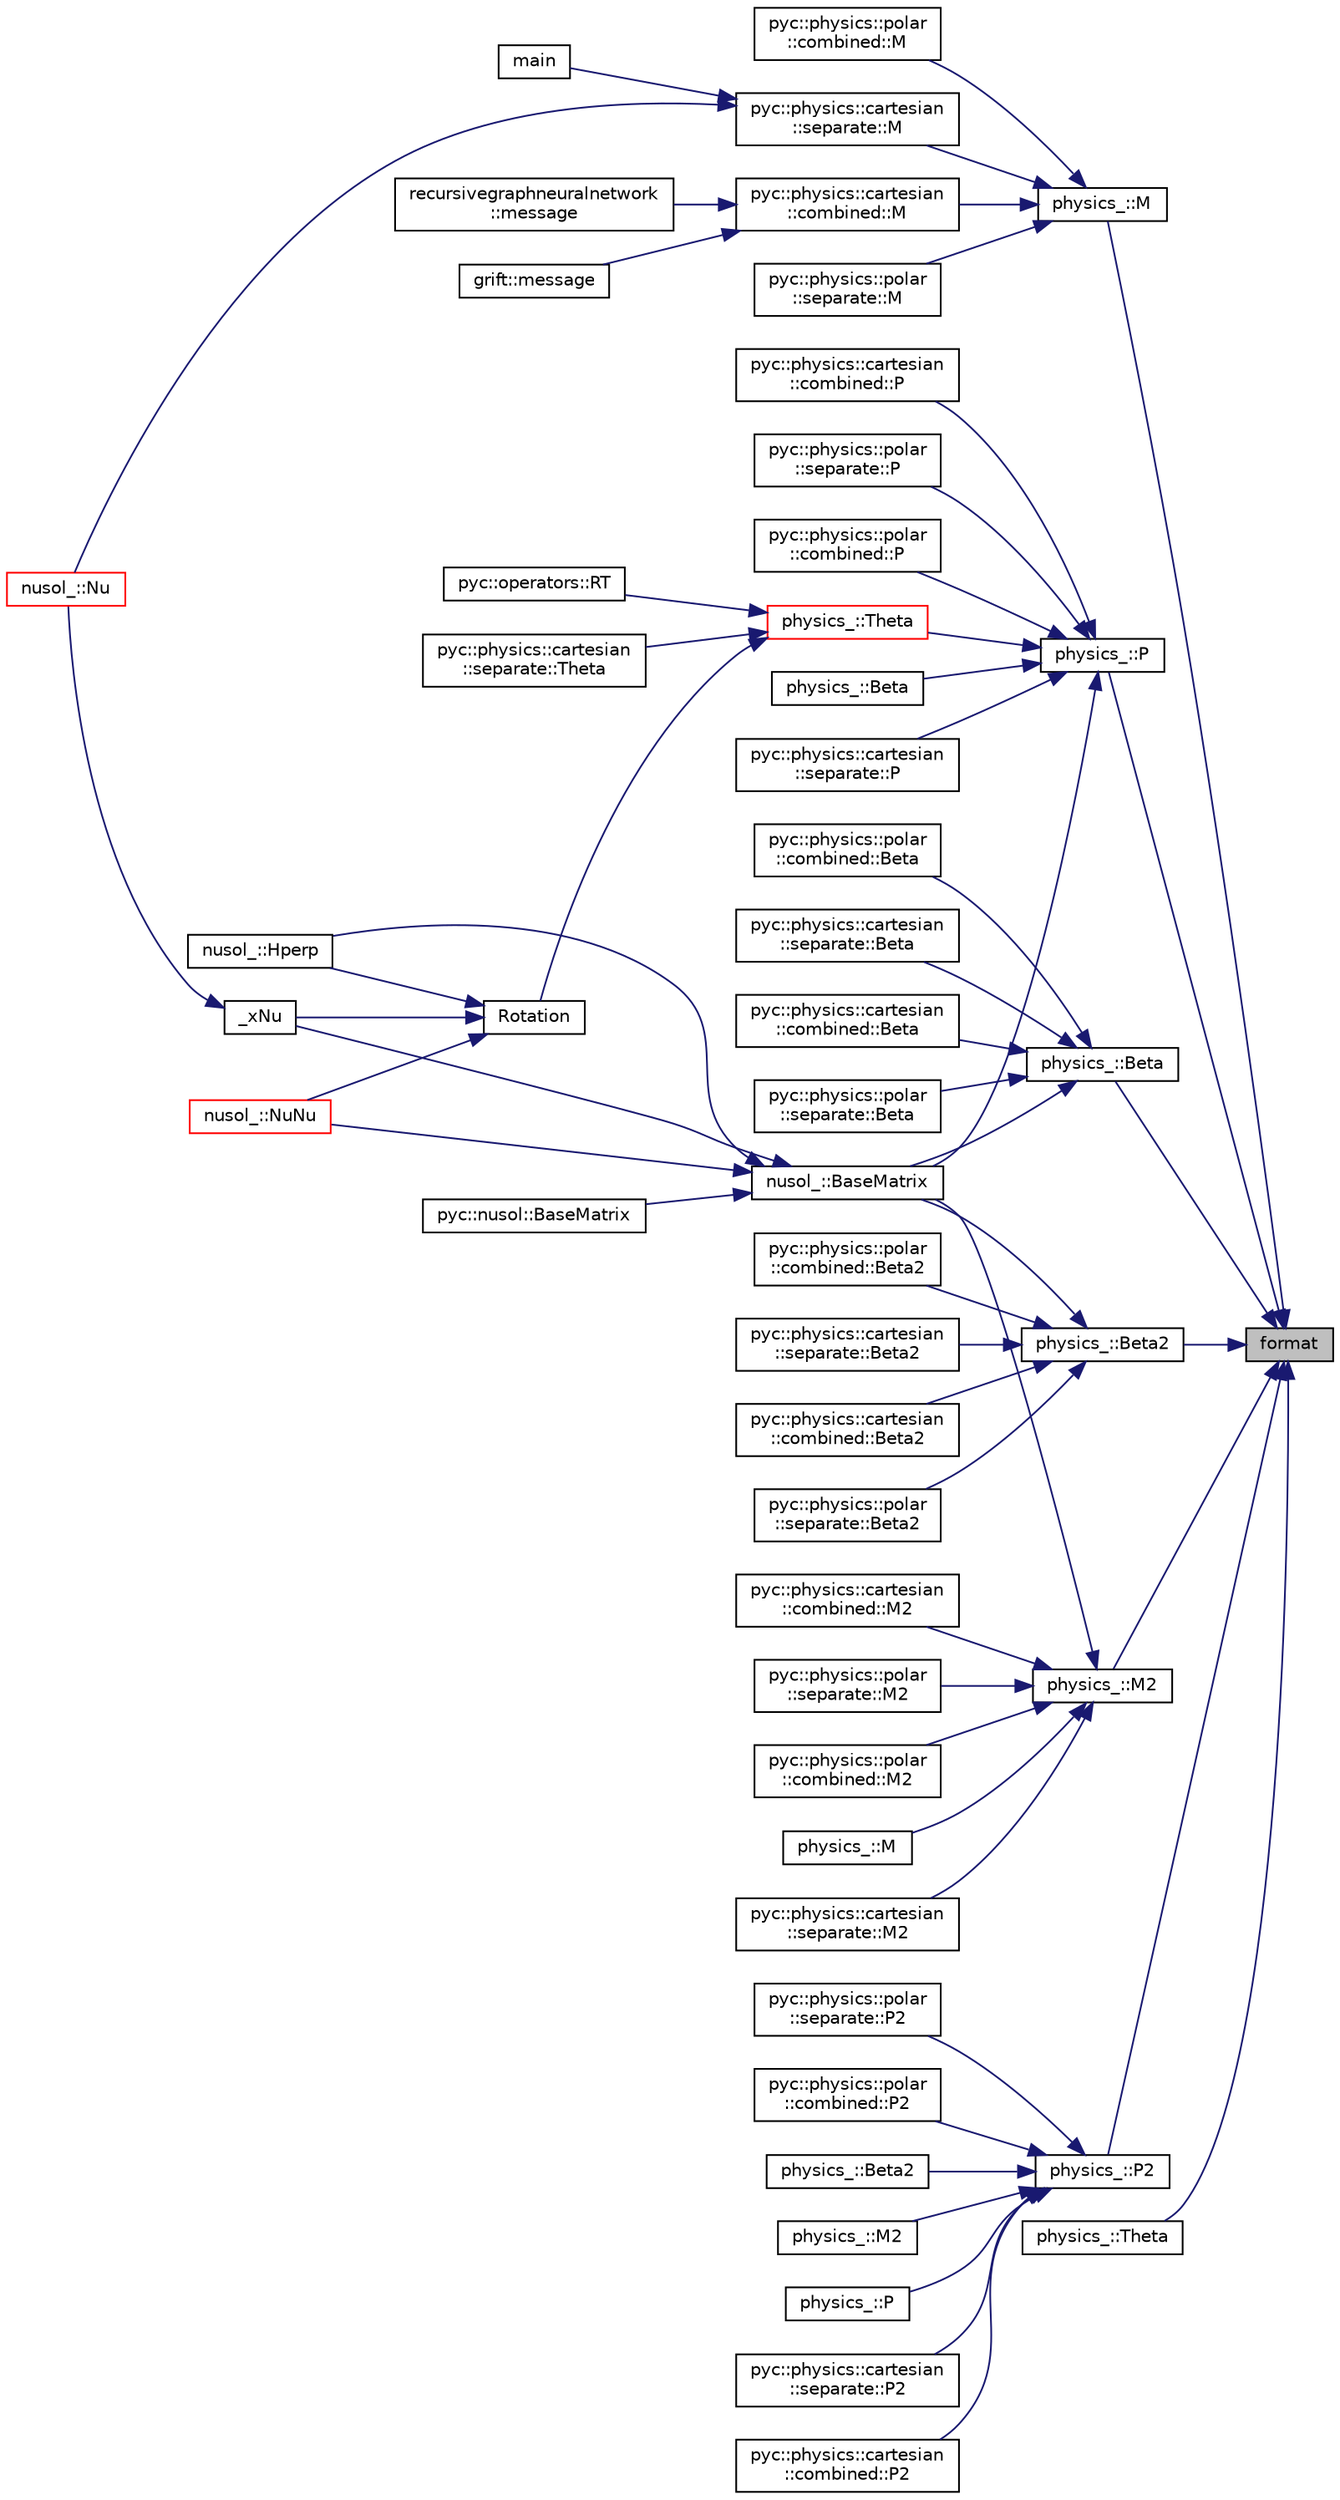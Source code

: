 digraph "format"
{
 // INTERACTIVE_SVG=YES
 // LATEX_PDF_SIZE
  edge [fontname="Helvetica",fontsize="10",labelfontname="Helvetica",labelfontsize="10"];
  node [fontname="Helvetica",fontsize="10",shape=record];
  rankdir="RL";
  Node1 [label="format",height=0.2,width=0.4,color="black", fillcolor="grey75", style="filled", fontcolor="black",tooltip=" "];
  Node1 -> Node2 [dir="back",color="midnightblue",fontsize="10",style="solid",fontname="Helvetica"];
  Node2 [label="physics_::Beta",height=0.2,width=0.4,color="black", fillcolor="white", style="filled",URL="$namespacephysics__.html#a3123f743b9c22850e7346d5f56a4441b",tooltip="Computes the beta factor."];
  Node2 -> Node3 [dir="back",color="midnightblue",fontsize="10",style="solid",fontname="Helvetica"];
  Node3 [label="nusol_::BaseMatrix",height=0.2,width=0.4,color="black", fillcolor="white", style="filled",URL="$namespacenusol__.html#a526c0e4a558a1201624ea0b639bc747c",tooltip=" "];
  Node3 -> Node4 [dir="back",color="midnightblue",fontsize="10",style="solid",fontname="Helvetica"];
  Node4 [label="_xNu",height=0.2,width=0.4,color="black", fillcolor="white", style="filled",URL="$nusol_2tensor_2nusol_8cxx.html#a790e49074636379226f3084e553998f3",tooltip=" "];
  Node4 -> Node5 [dir="back",color="midnightblue",fontsize="10",style="solid",fontname="Helvetica"];
  Node5 [label="nusol_::Nu",height=0.2,width=0.4,color="red", fillcolor="white", style="filled",URL="$namespacenusol__.html#a6f05175e14627bd3c34ffa61686b7da4",tooltip=" "];
  Node3 -> Node7 [dir="back",color="midnightblue",fontsize="10",style="solid",fontname="Helvetica"];
  Node7 [label="pyc::nusol::BaseMatrix",height=0.2,width=0.4,color="black", fillcolor="white", style="filled",URL="$namespacepyc_1_1nusol.html#a66ad18c125df47cd81fd3043ab4cc2f3",tooltip=" "];
  Node3 -> Node8 [dir="back",color="midnightblue",fontsize="10",style="solid",fontname="Helvetica"];
  Node8 [label="nusol_::Hperp",height=0.2,width=0.4,color="black", fillcolor="white", style="filled",URL="$namespacenusol__.html#a3aacd3a83799d6a470d6188008fd069a",tooltip=" "];
  Node3 -> Node9 [dir="back",color="midnightblue",fontsize="10",style="solid",fontname="Helvetica"];
  Node9 [label="nusol_::NuNu",height=0.2,width=0.4,color="red", fillcolor="white", style="filled",URL="$namespacenusol__.html#ac849ef3564c5ac968727dce36494fd0a",tooltip=" "];
  Node2 -> Node14 [dir="back",color="midnightblue",fontsize="10",style="solid",fontname="Helvetica"];
  Node14 [label="pyc::physics::cartesian\l::separate::Beta",height=0.2,width=0.4,color="black", fillcolor="white", style="filled",URL="$namespacepyc_1_1physics_1_1cartesian_1_1separate.html#ab7fc9bc713e9578278cf535b7d296d99",tooltip=" "];
  Node2 -> Node15 [dir="back",color="midnightblue",fontsize="10",style="solid",fontname="Helvetica"];
  Node15 [label="pyc::physics::cartesian\l::combined::Beta",height=0.2,width=0.4,color="black", fillcolor="white", style="filled",URL="$namespacepyc_1_1physics_1_1cartesian_1_1combined.html#af5c9256b89e17319365e9c7841627e7a",tooltip=" "];
  Node2 -> Node16 [dir="back",color="midnightblue",fontsize="10",style="solid",fontname="Helvetica"];
  Node16 [label="pyc::physics::polar\l::separate::Beta",height=0.2,width=0.4,color="black", fillcolor="white", style="filled",URL="$namespacepyc_1_1physics_1_1polar_1_1separate.html#a49811b3e193170bb3f8d0a185b4fc07d",tooltip=" "];
  Node2 -> Node17 [dir="back",color="midnightblue",fontsize="10",style="solid",fontname="Helvetica"];
  Node17 [label="pyc::physics::polar\l::combined::Beta",height=0.2,width=0.4,color="black", fillcolor="white", style="filled",URL="$namespacepyc_1_1physics_1_1polar_1_1combined.html#a0150f0dac00fdc96ee3021c48c912f5a",tooltip=" "];
  Node1 -> Node18 [dir="back",color="midnightblue",fontsize="10",style="solid",fontname="Helvetica"];
  Node18 [label="physics_::Beta2",height=0.2,width=0.4,color="black", fillcolor="white", style="filled",URL="$namespacephysics__.html#aace12d6d7317cd102e5059781d724151",tooltip="Computes the square of the beta factor."];
  Node18 -> Node3 [dir="back",color="midnightblue",fontsize="10",style="solid",fontname="Helvetica"];
  Node18 -> Node19 [dir="back",color="midnightblue",fontsize="10",style="solid",fontname="Helvetica"];
  Node19 [label="pyc::physics::cartesian\l::separate::Beta2",height=0.2,width=0.4,color="black", fillcolor="white", style="filled",URL="$namespacepyc_1_1physics_1_1cartesian_1_1separate.html#ac9464974b2e24ae9825795f48234e067",tooltip=" "];
  Node18 -> Node20 [dir="back",color="midnightblue",fontsize="10",style="solid",fontname="Helvetica"];
  Node20 [label="pyc::physics::cartesian\l::combined::Beta2",height=0.2,width=0.4,color="black", fillcolor="white", style="filled",URL="$namespacepyc_1_1physics_1_1cartesian_1_1combined.html#a1614132c9009de833ba27233fd21655d",tooltip=" "];
  Node18 -> Node21 [dir="back",color="midnightblue",fontsize="10",style="solid",fontname="Helvetica"];
  Node21 [label="pyc::physics::polar\l::separate::Beta2",height=0.2,width=0.4,color="black", fillcolor="white", style="filled",URL="$namespacepyc_1_1physics_1_1polar_1_1separate.html#a49c21afa9d65d851f1cfe13e35875ea3",tooltip=" "];
  Node18 -> Node22 [dir="back",color="midnightblue",fontsize="10",style="solid",fontname="Helvetica"];
  Node22 [label="pyc::physics::polar\l::combined::Beta2",height=0.2,width=0.4,color="black", fillcolor="white", style="filled",URL="$namespacepyc_1_1physics_1_1polar_1_1combined.html#a20e7dc61ab62ab57496a8fc22f68a630",tooltip=" "];
  Node1 -> Node23 [dir="back",color="midnightblue",fontsize="10",style="solid",fontname="Helvetica"];
  Node23 [label="physics_::M",height=0.2,width=0.4,color="black", fillcolor="white", style="filled",URL="$namespacephysics__.html#a64e8e583c57246f52851c0bff4137ebc",tooltip="Computes the invariant mass."];
  Node23 -> Node24 [dir="back",color="midnightblue",fontsize="10",style="solid",fontname="Helvetica"];
  Node24 [label="pyc::physics::cartesian\l::separate::M",height=0.2,width=0.4,color="black", fillcolor="white", style="filled",URL="$namespacepyc_1_1physics_1_1cartesian_1_1separate.html#adb6b95ef1d9eb19796bda77aa1d5caf6",tooltip=" "];
  Node24 -> Node25 [dir="back",color="midnightblue",fontsize="10",style="solid",fontname="Helvetica"];
  Node25 [label="main",height=0.2,width=0.4,color="black", fillcolor="white", style="filled",URL="$eigen_8cxx.html#ae66f6b31b5ad750f1fe042a706a4e3d4",tooltip=" "];
  Node24 -> Node5 [dir="back",color="midnightblue",fontsize="10",style="solid",fontname="Helvetica"];
  Node23 -> Node26 [dir="back",color="midnightblue",fontsize="10",style="solid",fontname="Helvetica"];
  Node26 [label="pyc::physics::cartesian\l::combined::M",height=0.2,width=0.4,color="black", fillcolor="white", style="filled",URL="$namespacepyc_1_1physics_1_1cartesian_1_1combined.html#adc80247c6622f7cb166a81fa45b7b51d",tooltip=" "];
  Node26 -> Node27 [dir="back",color="midnightblue",fontsize="10",style="solid",fontname="Helvetica"];
  Node27 [label="grift::message",height=0.2,width=0.4,color="black", fillcolor="white", style="filled",URL="$classgrift.html#ad610edcd0cab14b57197a846ab8a8caf",tooltip=" "];
  Node26 -> Node28 [dir="back",color="midnightblue",fontsize="10",style="solid",fontname="Helvetica"];
  Node28 [label="recursivegraphneuralnetwork\l::message",height=0.2,width=0.4,color="black", fillcolor="white", style="filled",URL="$classrecursivegraphneuralnetwork.html#a7c83216c5899b14dcc03ccf368209ee1",tooltip=" "];
  Node23 -> Node29 [dir="back",color="midnightblue",fontsize="10",style="solid",fontname="Helvetica"];
  Node29 [label="pyc::physics::polar\l::separate::M",height=0.2,width=0.4,color="black", fillcolor="white", style="filled",URL="$namespacepyc_1_1physics_1_1polar_1_1separate.html#aaab901d4c62535312b57336a324c3461",tooltip=" "];
  Node23 -> Node30 [dir="back",color="midnightblue",fontsize="10",style="solid",fontname="Helvetica"];
  Node30 [label="pyc::physics::polar\l::combined::M",height=0.2,width=0.4,color="black", fillcolor="white", style="filled",URL="$namespacepyc_1_1physics_1_1polar_1_1combined.html#a03ec955a2641ce4f53ade06bff9ebaae",tooltip=" "];
  Node1 -> Node31 [dir="back",color="midnightblue",fontsize="10",style="solid",fontname="Helvetica"];
  Node31 [label="physics_::M2",height=0.2,width=0.4,color="black", fillcolor="white", style="filled",URL="$namespacephysics__.html#a7787594305d4a156c31be581401b0b0b",tooltip="Computes the square of the invariant mass."];
  Node31 -> Node3 [dir="back",color="midnightblue",fontsize="10",style="solid",fontname="Helvetica"];
  Node31 -> Node32 [dir="back",color="midnightblue",fontsize="10",style="solid",fontname="Helvetica"];
  Node32 [label="physics_::M",height=0.2,width=0.4,color="black", fillcolor="white", style="filled",URL="$namespacephysics__.html#a87db235f0b9b1b2a8c3696b4b7d4c009",tooltip="Computes the invariant mass from a momentum tensor."];
  Node31 -> Node33 [dir="back",color="midnightblue",fontsize="10",style="solid",fontname="Helvetica"];
  Node33 [label="pyc::physics::cartesian\l::separate::M2",height=0.2,width=0.4,color="black", fillcolor="white", style="filled",URL="$namespacepyc_1_1physics_1_1cartesian_1_1separate.html#a822811be563d9cfe703ffc1c1688d343",tooltip=" "];
  Node31 -> Node34 [dir="back",color="midnightblue",fontsize="10",style="solid",fontname="Helvetica"];
  Node34 [label="pyc::physics::cartesian\l::combined::M2",height=0.2,width=0.4,color="black", fillcolor="white", style="filled",URL="$namespacepyc_1_1physics_1_1cartesian_1_1combined.html#a2288acf9d44eb7c8f537dc732381967d",tooltip=" "];
  Node31 -> Node35 [dir="back",color="midnightblue",fontsize="10",style="solid",fontname="Helvetica"];
  Node35 [label="pyc::physics::polar\l::separate::M2",height=0.2,width=0.4,color="black", fillcolor="white", style="filled",URL="$namespacepyc_1_1physics_1_1polar_1_1separate.html#a5166df2f83d8ea10350011307d165ed2",tooltip=" "];
  Node31 -> Node36 [dir="back",color="midnightblue",fontsize="10",style="solid",fontname="Helvetica"];
  Node36 [label="pyc::physics::polar\l::combined::M2",height=0.2,width=0.4,color="black", fillcolor="white", style="filled",URL="$namespacepyc_1_1physics_1_1polar_1_1combined.html#aa79557e9e58fc548b41444667ebb1b62",tooltip=" "];
  Node1 -> Node37 [dir="back",color="midnightblue",fontsize="10",style="solid",fontname="Helvetica"];
  Node37 [label="physics_::P",height=0.2,width=0.4,color="black", fillcolor="white", style="filled",URL="$namespacephysics__.html#ac12a78b1943348345b940e510930f420",tooltip="Computes the momentum magnitude."];
  Node37 -> Node3 [dir="back",color="midnightblue",fontsize="10",style="solid",fontname="Helvetica"];
  Node37 -> Node38 [dir="back",color="midnightblue",fontsize="10",style="solid",fontname="Helvetica"];
  Node38 [label="physics_::Beta",height=0.2,width=0.4,color="black", fillcolor="white", style="filled",URL="$namespacephysics__.html#a9ea85f47a64c014bc999d9c2015fec4f",tooltip="Computes the beta factor from a momentum tensor."];
  Node37 -> Node39 [dir="back",color="midnightblue",fontsize="10",style="solid",fontname="Helvetica"];
  Node39 [label="pyc::physics::cartesian\l::separate::P",height=0.2,width=0.4,color="black", fillcolor="white", style="filled",URL="$namespacepyc_1_1physics_1_1cartesian_1_1separate.html#a3505dc653842be9622feb9094a0aa8cc",tooltip=" "];
  Node37 -> Node40 [dir="back",color="midnightblue",fontsize="10",style="solid",fontname="Helvetica"];
  Node40 [label="pyc::physics::cartesian\l::combined::P",height=0.2,width=0.4,color="black", fillcolor="white", style="filled",URL="$namespacepyc_1_1physics_1_1cartesian_1_1combined.html#a8d18df9edaf934cad512b70852a5a813",tooltip=" "];
  Node37 -> Node41 [dir="back",color="midnightblue",fontsize="10",style="solid",fontname="Helvetica"];
  Node41 [label="pyc::physics::polar\l::separate::P",height=0.2,width=0.4,color="black", fillcolor="white", style="filled",URL="$namespacepyc_1_1physics_1_1polar_1_1separate.html#a4de18b7ee3dff64515722df522605c7f",tooltip=" "];
  Node37 -> Node42 [dir="back",color="midnightblue",fontsize="10",style="solid",fontname="Helvetica"];
  Node42 [label="pyc::physics::polar\l::combined::P",height=0.2,width=0.4,color="black", fillcolor="white", style="filled",URL="$namespacepyc_1_1physics_1_1polar_1_1combined.html#a5760f3a249756acd268a9c66fdf53b17",tooltip=" "];
  Node37 -> Node43 [dir="back",color="midnightblue",fontsize="10",style="solid",fontname="Helvetica"];
  Node43 [label="physics_::Theta",height=0.2,width=0.4,color="red", fillcolor="white", style="filled",URL="$namespacephysics__.html#a6d323b672a05eb19edce0b4d818bdb7f",tooltip="Computes the polar angle theta."];
  Node43 -> Node44 [dir="back",color="midnightblue",fontsize="10",style="solid",fontname="Helvetica"];
  Node44 [label="Rotation",height=0.2,width=0.4,color="black", fillcolor="white", style="filled",URL="$nusol_2tensor_2nusol_8cxx.html#a28531a30b80ecbd780392279d8a8adf3",tooltip=" "];
  Node44 -> Node4 [dir="back",color="midnightblue",fontsize="10",style="solid",fontname="Helvetica"];
  Node44 -> Node8 [dir="back",color="midnightblue",fontsize="10",style="solid",fontname="Helvetica"];
  Node44 -> Node9 [dir="back",color="midnightblue",fontsize="10",style="solid",fontname="Helvetica"];
  Node43 -> Node45 [dir="back",color="midnightblue",fontsize="10",style="solid",fontname="Helvetica"];
  Node45 [label="pyc::operators::RT",height=0.2,width=0.4,color="black", fillcolor="white", style="filled",URL="$namespacepyc_1_1operators.html#a5c947d6968337f95f86e6925acc63dfa",tooltip=" "];
  Node43 -> Node46 [dir="back",color="midnightblue",fontsize="10",style="solid",fontname="Helvetica"];
  Node46 [label="pyc::physics::cartesian\l::separate::Theta",height=0.2,width=0.4,color="black", fillcolor="white", style="filled",URL="$namespacepyc_1_1physics_1_1cartesian_1_1separate.html#a82aecb485f9b6534ebcf8921b03c1bbc",tooltip=" "];
  Node1 -> Node50 [dir="back",color="midnightblue",fontsize="10",style="solid",fontname="Helvetica"];
  Node50 [label="physics_::P2",height=0.2,width=0.4,color="black", fillcolor="white", style="filled",URL="$namespacephysics__.html#ae22e22a969315629a6ae7549f7344805",tooltip="Computes the square of the momentum magnitude."];
  Node50 -> Node51 [dir="back",color="midnightblue",fontsize="10",style="solid",fontname="Helvetica"];
  Node51 [label="physics_::Beta2",height=0.2,width=0.4,color="black", fillcolor="white", style="filled",URL="$namespacephysics__.html#a5b55715f9b9c607241139bf3541b03ab",tooltip="Computes the square of the beta factor from a momentum tensor."];
  Node50 -> Node52 [dir="back",color="midnightblue",fontsize="10",style="solid",fontname="Helvetica"];
  Node52 [label="physics_::M2",height=0.2,width=0.4,color="black", fillcolor="white", style="filled",URL="$namespacephysics__.html#a941b75f458038a6d86dc28328606999c",tooltip="Computes the square of the invariant mass from a momentum tensor."];
  Node50 -> Node53 [dir="back",color="midnightblue",fontsize="10",style="solid",fontname="Helvetica"];
  Node53 [label="physics_::P",height=0.2,width=0.4,color="black", fillcolor="white", style="filled",URL="$namespacephysics__.html#ab5a156a8862434e86693193360d27847",tooltip="Computes the momentum magnitude from a momentum tensor."];
  Node50 -> Node54 [dir="back",color="midnightblue",fontsize="10",style="solid",fontname="Helvetica"];
  Node54 [label="pyc::physics::cartesian\l::separate::P2",height=0.2,width=0.4,color="black", fillcolor="white", style="filled",URL="$namespacepyc_1_1physics_1_1cartesian_1_1separate.html#a8cb63afce970e51324566b39dd3ca54a",tooltip=" "];
  Node50 -> Node55 [dir="back",color="midnightblue",fontsize="10",style="solid",fontname="Helvetica"];
  Node55 [label="pyc::physics::cartesian\l::combined::P2",height=0.2,width=0.4,color="black", fillcolor="white", style="filled",URL="$namespacepyc_1_1physics_1_1cartesian_1_1combined.html#aba7856741341e1db62a5a4db61dbb953",tooltip=" "];
  Node50 -> Node56 [dir="back",color="midnightblue",fontsize="10",style="solid",fontname="Helvetica"];
  Node56 [label="pyc::physics::polar\l::separate::P2",height=0.2,width=0.4,color="black", fillcolor="white", style="filled",URL="$namespacepyc_1_1physics_1_1polar_1_1separate.html#a164422e673f81c41b4a16f950beb8cdd",tooltip=" "];
  Node50 -> Node57 [dir="back",color="midnightblue",fontsize="10",style="solid",fontname="Helvetica"];
  Node57 [label="pyc::physics::polar\l::combined::P2",height=0.2,width=0.4,color="black", fillcolor="white", style="filled",URL="$namespacepyc_1_1physics_1_1polar_1_1combined.html#a61c93f07eede4e32cdcf303a8a508946",tooltip=" "];
  Node1 -> Node58 [dir="back",color="midnightblue",fontsize="10",style="solid",fontname="Helvetica"];
  Node58 [label="physics_::Theta",height=0.2,width=0.4,color="black", fillcolor="white", style="filled",URL="$namespacephysics__.html#a6e76ad80e9f8bade6a2014ecb7580a76",tooltip="Computes the polar angle theta."];
}
